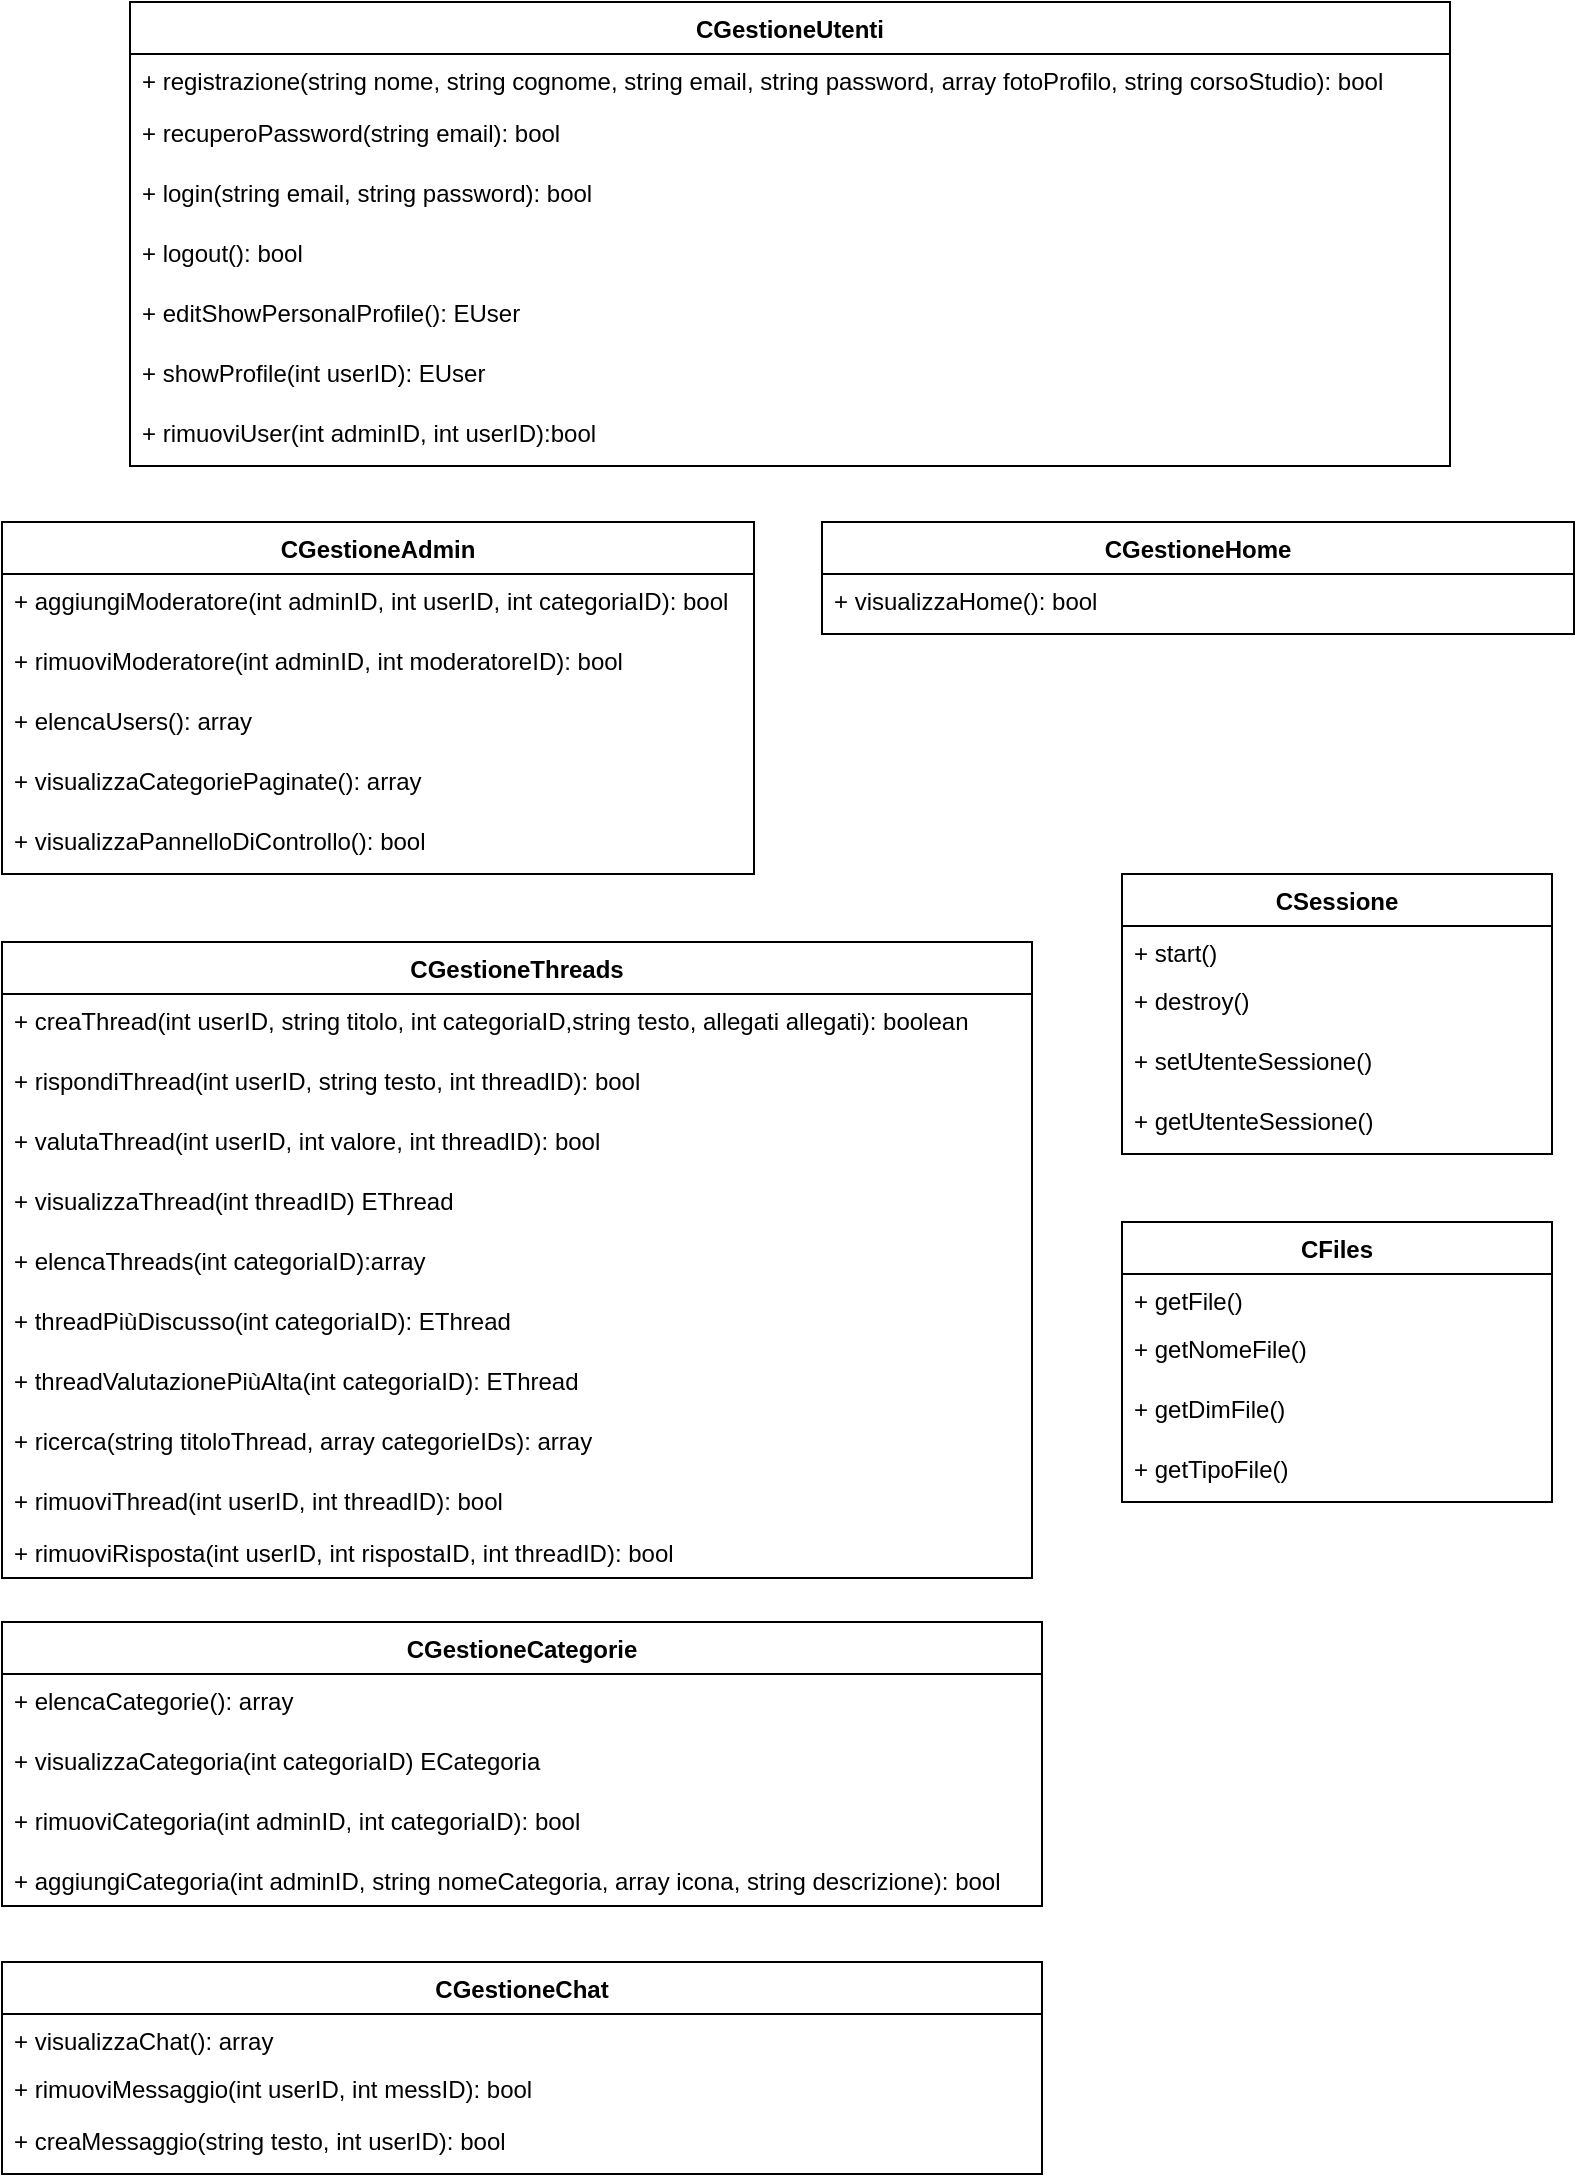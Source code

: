 <mxfile version="14.7.4" type="embed"><diagram id="0rd0etsqVsn7Rf6HxgIl" name="Page-1"><mxGraphModel dx="945" dy="441" grid="1" gridSize="10" guides="1" tooltips="1" connect="1" arrows="1" fold="1" page="1" pageScale="1" pageWidth="827" pageHeight="1169" math="0" shadow="0"><root><mxCell id="0"/><mxCell id="1" parent="0"/><mxCell id="lCjtpsMRXlnKQuZtC6T7-1" value="CGestioneUtenti" style="swimlane;fontStyle=1;align=center;verticalAlign=top;childLayout=stackLayout;horizontal=1;startSize=26;horizontalStack=0;resizeParent=1;resizeParentMax=0;resizeLast=0;collapsible=1;marginBottom=0;" parent="1" vertex="1"><mxGeometry x="84" y="50" width="660" height="232" as="geometry"><mxRectangle x="410" y="80" width="130" height="26" as="alternateBounds"/></mxGeometry></mxCell><mxCell id="lCjtpsMRXlnKQuZtC6T7-8" value="+ registrazione(string nome, string cognome, string email, string password, array fotoProfilo, string corsoStudio): bool" style="text;strokeColor=none;fillColor=none;align=left;verticalAlign=top;spacingLeft=4;spacingRight=4;overflow=hidden;rotatable=0;points=[[0,0.5],[1,0.5]];portConstraint=eastwest;" parent="lCjtpsMRXlnKQuZtC6T7-1" vertex="1"><mxGeometry y="26" width="660" height="26" as="geometry"/></mxCell><mxCell id="lCjtpsMRXlnKQuZtC6T7-10" value="+ recuperoPassword(string email): bool" style="text;strokeColor=none;fillColor=none;align=left;verticalAlign=top;spacingLeft=4;spacingRight=4;overflow=hidden;rotatable=0;points=[[0,0.5],[1,0.5]];portConstraint=eastwest;" parent="lCjtpsMRXlnKQuZtC6T7-1" vertex="1"><mxGeometry y="52" width="660" height="30" as="geometry"/></mxCell><mxCell id="lCjtpsMRXlnKQuZtC6T7-9" value="+ login(string email, string password): bool" style="text;strokeColor=none;fillColor=none;align=left;verticalAlign=top;spacingLeft=4;spacingRight=4;overflow=hidden;rotatable=0;points=[[0,0.5],[1,0.5]];portConstraint=eastwest;" parent="lCjtpsMRXlnKQuZtC6T7-1" vertex="1"><mxGeometry y="82" width="660" height="30" as="geometry"/></mxCell><mxCell id="lCjtpsMRXlnKQuZtC6T7-12" value="+ logout(): bool" style="text;strokeColor=none;fillColor=none;align=left;verticalAlign=top;spacingLeft=4;spacingRight=4;overflow=hidden;rotatable=0;points=[[0,0.5],[1,0.5]];portConstraint=eastwest;" parent="lCjtpsMRXlnKQuZtC6T7-1" vertex="1"><mxGeometry y="112" width="660" height="30" as="geometry"/></mxCell><mxCell id="lCjtpsMRXlnKQuZtC6T7-13" value="+ editShowPersonalProfile(): EUser" style="text;strokeColor=none;fillColor=none;align=left;verticalAlign=top;spacingLeft=4;spacingRight=4;overflow=hidden;rotatable=0;points=[[0,0.5],[1,0.5]];portConstraint=eastwest;" parent="lCjtpsMRXlnKQuZtC6T7-1" vertex="1"><mxGeometry y="142" width="660" height="30" as="geometry"/></mxCell><mxCell id="lCjtpsMRXlnKQuZtC6T7-14" value="+ showProfile(int userID): EUser" style="text;strokeColor=none;fillColor=none;align=left;verticalAlign=top;spacingLeft=4;spacingRight=4;overflow=hidden;rotatable=0;points=[[0,0.5],[1,0.5]];portConstraint=eastwest;" parent="lCjtpsMRXlnKQuZtC6T7-1" vertex="1"><mxGeometry y="172" width="660" height="30" as="geometry"/></mxCell><mxCell id="lCjtpsMRXlnKQuZtC6T7-21" value="+ rimuoviUser(int adminID, int userID):bool" style="text;strokeColor=none;fillColor=none;align=left;verticalAlign=top;spacingLeft=4;spacingRight=4;overflow=hidden;rotatable=0;points=[[0,0.5],[1,0.5]];portConstraint=eastwest;" parent="lCjtpsMRXlnKQuZtC6T7-1" vertex="1"><mxGeometry y="202" width="660" height="30" as="geometry"/></mxCell><mxCell id="lCjtpsMRXlnKQuZtC6T7-15" value="CGestioneAdmin" style="swimlane;fontStyle=1;align=center;verticalAlign=top;childLayout=stackLayout;horizontal=1;startSize=26;horizontalStack=0;resizeParent=1;resizeParentMax=0;resizeLast=0;collapsible=1;marginBottom=0;" parent="1" vertex="1"><mxGeometry x="20" y="310" width="376" height="176" as="geometry"><mxRectangle x="410" y="80" width="130" height="26" as="alternateBounds"/></mxGeometry></mxCell><mxCell id="lCjtpsMRXlnKQuZtC6T7-18" value="+ aggiungiModeratore(int adminID, int userID, int categoriaID): bool" style="text;strokeColor=none;fillColor=none;align=left;verticalAlign=top;spacingLeft=4;spacingRight=4;overflow=hidden;rotatable=0;points=[[0,0.5],[1,0.5]];portConstraint=eastwest;" parent="lCjtpsMRXlnKQuZtC6T7-15" vertex="1"><mxGeometry y="26" width="376" height="30" as="geometry"/></mxCell><mxCell id="lCjtpsMRXlnKQuZtC6T7-20" value="+ rimuoviModeratore(int adminID, int moderatoreID): bool" style="text;strokeColor=none;fillColor=none;align=left;verticalAlign=top;spacingLeft=4;spacingRight=4;overflow=hidden;rotatable=0;points=[[0,0.5],[1,0.5]];portConstraint=eastwest;" parent="lCjtpsMRXlnKQuZtC6T7-15" vertex="1"><mxGeometry y="56" width="376" height="30" as="geometry"/></mxCell><mxCell id="lCjtpsMRXlnKQuZtC6T7-22" value="+ elencaUsers(): array" style="text;strokeColor=none;fillColor=none;align=left;verticalAlign=top;spacingLeft=4;spacingRight=4;overflow=hidden;rotatable=0;points=[[0,0.5],[1,0.5]];portConstraint=eastwest;" parent="lCjtpsMRXlnKQuZtC6T7-15" vertex="1"><mxGeometry y="86" width="376" height="30" as="geometry"/></mxCell><mxCell id="lCjtpsMRXlnKQuZtC6T7-46" value="+ visualizzaCategoriePaginate(): array" style="text;strokeColor=none;fillColor=none;align=left;verticalAlign=top;spacingLeft=4;spacingRight=4;overflow=hidden;rotatable=0;points=[[0,0.5],[1,0.5]];portConstraint=eastwest;" parent="lCjtpsMRXlnKQuZtC6T7-15" vertex="1"><mxGeometry y="116" width="376" height="30" as="geometry"/></mxCell><mxCell id="lCjtpsMRXlnKQuZtC6T7-48" value="+ visualizzaPannelloDiControllo(): bool" style="text;strokeColor=none;fillColor=none;align=left;verticalAlign=top;spacingLeft=4;spacingRight=4;overflow=hidden;rotatable=0;points=[[0,0.5],[1,0.5]];portConstraint=eastwest;" parent="lCjtpsMRXlnKQuZtC6T7-15" vertex="1"><mxGeometry y="146" width="376" height="30" as="geometry"/></mxCell><mxCell id="lCjtpsMRXlnKQuZtC6T7-23" value="CGestioneThreads" style="swimlane;fontStyle=1;align=center;verticalAlign=top;childLayout=stackLayout;horizontal=1;startSize=26;horizontalStack=0;resizeParent=1;resizeParentMax=0;resizeLast=0;collapsible=1;marginBottom=0;" parent="1" vertex="1"><mxGeometry x="20" y="520" width="515" height="318" as="geometry"><mxRectangle x="435" y="510" width="150" height="26" as="alternateBounds"/></mxGeometry></mxCell><mxCell id="lCjtpsMRXlnKQuZtC6T7-25" value="+ creaThread(int userID, string titolo, int categoriaID,string testo, allegati allegati): boolean" style="text;strokeColor=none;fillColor=none;align=left;verticalAlign=top;spacingLeft=4;spacingRight=4;overflow=hidden;rotatable=0;points=[[0,0.5],[1,0.5]];portConstraint=eastwest;" parent="lCjtpsMRXlnKQuZtC6T7-23" vertex="1"><mxGeometry y="26" width="515" height="30" as="geometry"/></mxCell><mxCell id="lCjtpsMRXlnKQuZtC6T7-26" value="+ rispondiThread(int userID, string testo, int threadID): bool" style="text;strokeColor=none;fillColor=none;align=left;verticalAlign=top;spacingLeft=4;spacingRight=4;overflow=hidden;rotatable=0;points=[[0,0.5],[1,0.5]];portConstraint=eastwest;" parent="lCjtpsMRXlnKQuZtC6T7-23" vertex="1"><mxGeometry y="56" width="515" height="30" as="geometry"/></mxCell><mxCell id="lCjtpsMRXlnKQuZtC6T7-27" value="+ valutaThread(int userID, int valore, int threadID): bool" style="text;strokeColor=none;fillColor=none;align=left;verticalAlign=top;spacingLeft=4;spacingRight=4;overflow=hidden;rotatable=0;points=[[0,0.5],[1,0.5]];portConstraint=eastwest;" parent="lCjtpsMRXlnKQuZtC6T7-23" vertex="1"><mxGeometry y="86" width="515" height="30" as="geometry"/></mxCell><mxCell id="lCjtpsMRXlnKQuZtC6T7-30" value="+ visualizzaThread(int threadID) EThread" style="text;strokeColor=none;fillColor=none;align=left;verticalAlign=top;spacingLeft=4;spacingRight=4;overflow=hidden;rotatable=0;points=[[0,0.5],[1,0.5]];portConstraint=eastwest;" parent="lCjtpsMRXlnKQuZtC6T7-23" vertex="1"><mxGeometry y="116" width="515" height="30" as="geometry"/></mxCell><mxCell id="lCjtpsMRXlnKQuZtC6T7-31" value="+ elencaThreads(int categoriaID):array" style="text;strokeColor=none;fillColor=none;align=left;verticalAlign=top;spacingLeft=4;spacingRight=4;overflow=hidden;rotatable=0;points=[[0,0.5],[1,0.5]];portConstraint=eastwest;" parent="lCjtpsMRXlnKQuZtC6T7-23" vertex="1"><mxGeometry y="146" width="515" height="30" as="geometry"/></mxCell><mxCell id="lCjtpsMRXlnKQuZtC6T7-32" value="+ threadPiùDiscusso(int categoriaID): EThread" style="text;strokeColor=none;fillColor=none;align=left;verticalAlign=top;spacingLeft=4;spacingRight=4;overflow=hidden;rotatable=0;points=[[0,0.5],[1,0.5]];portConstraint=eastwest;" parent="lCjtpsMRXlnKQuZtC6T7-23" vertex="1"><mxGeometry y="176" width="515" height="30" as="geometry"/></mxCell><mxCell id="lCjtpsMRXlnKQuZtC6T7-33" value="+ threadValutazionePiùAlta(int categoriaID): EThread" style="text;strokeColor=none;fillColor=none;align=left;verticalAlign=top;spacingLeft=4;spacingRight=4;overflow=hidden;rotatable=0;points=[[0,0.5],[1,0.5]];portConstraint=eastwest;" parent="lCjtpsMRXlnKQuZtC6T7-23" vertex="1"><mxGeometry y="206" width="515" height="30" as="geometry"/></mxCell><mxCell id="lCjtpsMRXlnKQuZtC6T7-34" value="+ ricerca(string titoloThread, array categorieIDs): array" style="text;strokeColor=none;fillColor=none;align=left;verticalAlign=top;spacingLeft=4;spacingRight=4;overflow=hidden;rotatable=0;points=[[0,0.5],[1,0.5]];portConstraint=eastwest;" parent="lCjtpsMRXlnKQuZtC6T7-23" vertex="1"><mxGeometry y="236" width="515" height="30" as="geometry"/></mxCell><mxCell id="lCjtpsMRXlnKQuZtC6T7-35" value="+ rimuoviThread(int userID, int threadID): bool" style="text;strokeColor=none;fillColor=none;align=left;verticalAlign=top;spacingLeft=4;spacingRight=4;overflow=hidden;rotatable=0;points=[[0,0.5],[1,0.5]];portConstraint=eastwest;" parent="lCjtpsMRXlnKQuZtC6T7-23" vertex="1"><mxGeometry y="266" width="515" height="26" as="geometry"/></mxCell><mxCell id="lCjtpsMRXlnKQuZtC6T7-36" value="+ rimuoviRisposta(int userID, int rispostaID, int threadID): bool" style="text;strokeColor=none;fillColor=none;align=left;verticalAlign=top;spacingLeft=4;spacingRight=4;overflow=hidden;rotatable=0;points=[[0,0.5],[1,0.5]];portConstraint=eastwest;" parent="lCjtpsMRXlnKQuZtC6T7-23" vertex="1"><mxGeometry y="292" width="515" height="26" as="geometry"/></mxCell><mxCell id="lCjtpsMRXlnKQuZtC6T7-37" value="CGestioneCategorie" style="swimlane;fontStyle=1;align=center;verticalAlign=top;childLayout=stackLayout;horizontal=1;startSize=26;horizontalStack=0;resizeParent=1;resizeParentMax=0;resizeLast=0;collapsible=1;marginBottom=0;" parent="1" vertex="1"><mxGeometry x="20" y="860" width="520" height="142" as="geometry"><mxRectangle x="360" y="910" width="100" height="26" as="alternateBounds"/></mxGeometry></mxCell><mxCell id="lCjtpsMRXlnKQuZtC6T7-39" value="+ elencaCategorie(): array" style="text;strokeColor=none;fillColor=none;align=left;verticalAlign=top;spacingLeft=4;spacingRight=4;overflow=hidden;rotatable=0;points=[[0,0.5],[1,0.5]];portConstraint=eastwest;" parent="lCjtpsMRXlnKQuZtC6T7-37" vertex="1"><mxGeometry y="26" width="520" height="30" as="geometry"/></mxCell><mxCell id="lCjtpsMRXlnKQuZtC6T7-41" value="+ visualizzaCategoria(int categoriaID) ECategoria" style="text;strokeColor=none;fillColor=none;align=left;verticalAlign=top;spacingLeft=4;spacingRight=4;overflow=hidden;rotatable=0;points=[[0,0.5],[1,0.5]];portConstraint=eastwest;" parent="lCjtpsMRXlnKQuZtC6T7-37" vertex="1"><mxGeometry y="56" width="520" height="30" as="geometry"/></mxCell><mxCell id="lCjtpsMRXlnKQuZtC6T7-47" value="+ rimuoviCategoria(int adminID, int categoriaID): bool" style="text;strokeColor=none;fillColor=none;align=left;verticalAlign=top;spacingLeft=4;spacingRight=4;overflow=hidden;rotatable=0;points=[[0,0.5],[1,0.5]];portConstraint=eastwest;" parent="lCjtpsMRXlnKQuZtC6T7-37" vertex="1"><mxGeometry y="86" width="520" height="30" as="geometry"/></mxCell><mxCell id="lCjtpsMRXlnKQuZtC6T7-17" value="+ aggiungiCategoria(int adminID, string nomeCategoria, array icona, string descrizione): bool" style="text;strokeColor=none;fillColor=none;align=left;verticalAlign=top;spacingLeft=4;spacingRight=4;overflow=hidden;rotatable=0;points=[[0,0.5],[1,0.5]];portConstraint=eastwest;" parent="lCjtpsMRXlnKQuZtC6T7-37" vertex="1"><mxGeometry y="116" width="520" height="26" as="geometry"/></mxCell><mxCell id="lCjtpsMRXlnKQuZtC6T7-42" value="CGestioneChat" style="swimlane;fontStyle=1;align=center;verticalAlign=top;childLayout=stackLayout;horizontal=1;startSize=26;horizontalStack=0;resizeParent=1;resizeParentMax=0;resizeLast=0;collapsible=1;marginBottom=0;" parent="1" vertex="1"><mxGeometry x="20" y="1030" width="520" height="106" as="geometry"><mxRectangle x="360" y="910" width="100" height="26" as="alternateBounds"/></mxGeometry></mxCell><mxCell id="lCjtpsMRXlnKQuZtC6T7-43" value="+ visualizzaChat(): array" style="text;strokeColor=none;fillColor=none;align=left;verticalAlign=top;spacingLeft=4;spacingRight=4;overflow=hidden;rotatable=0;points=[[0,0.5],[1,0.5]];portConstraint=eastwest;" parent="lCjtpsMRXlnKQuZtC6T7-42" vertex="1"><mxGeometry y="26" width="520" height="24" as="geometry"/></mxCell><mxCell id="lCjtpsMRXlnKQuZtC6T7-44" value="+ rimuoviMessaggio(int userID, int messID): bool" style="text;strokeColor=none;fillColor=none;align=left;verticalAlign=top;spacingLeft=4;spacingRight=4;overflow=hidden;rotatable=0;points=[[0,0.5],[1,0.5]];portConstraint=eastwest;" parent="lCjtpsMRXlnKQuZtC6T7-42" vertex="1"><mxGeometry y="50" width="520" height="26" as="geometry"/></mxCell><mxCell id="lCjtpsMRXlnKQuZtC6T7-45" value="+ creaMessaggio(string testo, int userID): bool" style="text;strokeColor=none;fillColor=none;align=left;verticalAlign=top;spacingLeft=4;spacingRight=4;overflow=hidden;rotatable=0;points=[[0,0.5],[1,0.5]];portConstraint=eastwest;" parent="lCjtpsMRXlnKQuZtC6T7-42" vertex="1"><mxGeometry y="76" width="520" height="30" as="geometry"/></mxCell><mxCell id="lCjtpsMRXlnKQuZtC6T7-49" value="CGestioneHome" style="swimlane;fontStyle=1;align=center;verticalAlign=top;childLayout=stackLayout;horizontal=1;startSize=26;horizontalStack=0;resizeParent=1;resizeParentMax=0;resizeLast=0;collapsible=1;marginBottom=0;" parent="1" vertex="1"><mxGeometry x="430" y="310" width="376" height="56" as="geometry"><mxRectangle x="410" y="80" width="130" height="26" as="alternateBounds"/></mxGeometry></mxCell><mxCell id="lCjtpsMRXlnKQuZtC6T7-50" value="+ visualizzaHome(): bool" style="text;strokeColor=none;fillColor=none;align=left;verticalAlign=top;spacingLeft=4;spacingRight=4;overflow=hidden;rotatable=0;points=[[0,0.5],[1,0.5]];portConstraint=eastwest;" parent="lCjtpsMRXlnKQuZtC6T7-49" vertex="1"><mxGeometry y="26" width="376" height="30" as="geometry"/></mxCell><mxCell id="2" value="CSessione" style="swimlane;fontStyle=1;align=center;verticalAlign=top;childLayout=stackLayout;horizontal=1;startSize=26;horizontalStack=0;resizeParent=1;resizeParentMax=0;resizeLast=0;collapsible=1;marginBottom=0;" vertex="1" parent="1"><mxGeometry x="580" y="486" width="215" height="140" as="geometry"><mxRectangle x="435" y="510" width="150" height="26" as="alternateBounds"/></mxGeometry></mxCell><mxCell id="3" value="+ start()" style="text;strokeColor=none;fillColor=none;align=left;verticalAlign=top;spacingLeft=4;spacingRight=4;overflow=hidden;rotatable=0;points=[[0,0.5],[1,0.5]];portConstraint=eastwest;" vertex="1" parent="2"><mxGeometry y="26" width="215" height="24" as="geometry"/></mxCell><mxCell id="14" value="+ destroy()" style="text;strokeColor=none;fillColor=none;align=left;verticalAlign=top;spacingLeft=4;spacingRight=4;overflow=hidden;rotatable=0;points=[[0,0.5],[1,0.5]];portConstraint=eastwest;" vertex="1" parent="2"><mxGeometry y="50" width="215" height="30" as="geometry"/></mxCell><mxCell id="15" value="+ setUtenteSessione()" style="text;strokeColor=none;fillColor=none;align=left;verticalAlign=top;spacingLeft=4;spacingRight=4;overflow=hidden;rotatable=0;points=[[0,0.5],[1,0.5]];portConstraint=eastwest;" vertex="1" parent="2"><mxGeometry y="80" width="215" height="30" as="geometry"/></mxCell><mxCell id="16" value="+ getUtenteSessione()" style="text;strokeColor=none;fillColor=none;align=left;verticalAlign=top;spacingLeft=4;spacingRight=4;overflow=hidden;rotatable=0;points=[[0,0.5],[1,0.5]];portConstraint=eastwest;" vertex="1" parent="2"><mxGeometry y="110" width="215" height="30" as="geometry"/></mxCell><mxCell id="18" value="CFiles" style="swimlane;fontStyle=1;align=center;verticalAlign=top;childLayout=stackLayout;horizontal=1;startSize=26;horizontalStack=0;resizeParent=1;resizeParentMax=0;resizeLast=0;collapsible=1;marginBottom=0;" vertex="1" parent="1"><mxGeometry x="580" y="660" width="215" height="140" as="geometry"><mxRectangle x="435" y="510" width="150" height="26" as="alternateBounds"/></mxGeometry></mxCell><mxCell id="19" value="+ getFile()" style="text;strokeColor=none;fillColor=none;align=left;verticalAlign=top;spacingLeft=4;spacingRight=4;overflow=hidden;rotatable=0;points=[[0,0.5],[1,0.5]];portConstraint=eastwest;" vertex="1" parent="18"><mxGeometry y="26" width="215" height="24" as="geometry"/></mxCell><mxCell id="20" value="+ getNomeFile()" style="text;strokeColor=none;fillColor=none;align=left;verticalAlign=top;spacingLeft=4;spacingRight=4;overflow=hidden;rotatable=0;points=[[0,0.5],[1,0.5]];portConstraint=eastwest;" vertex="1" parent="18"><mxGeometry y="50" width="215" height="30" as="geometry"/></mxCell><mxCell id="21" value="+ getDimFile()" style="text;strokeColor=none;fillColor=none;align=left;verticalAlign=top;spacingLeft=4;spacingRight=4;overflow=hidden;rotatable=0;points=[[0,0.5],[1,0.5]];portConstraint=eastwest;" vertex="1" parent="18"><mxGeometry y="80" width="215" height="30" as="geometry"/></mxCell><mxCell id="22" value="+ getTipoFile()" style="text;strokeColor=none;fillColor=none;align=left;verticalAlign=top;spacingLeft=4;spacingRight=4;overflow=hidden;rotatable=0;points=[[0,0.5],[1,0.5]];portConstraint=eastwest;" vertex="1" parent="18"><mxGeometry y="110" width="215" height="30" as="geometry"/></mxCell></root></mxGraphModel></diagram></mxfile>